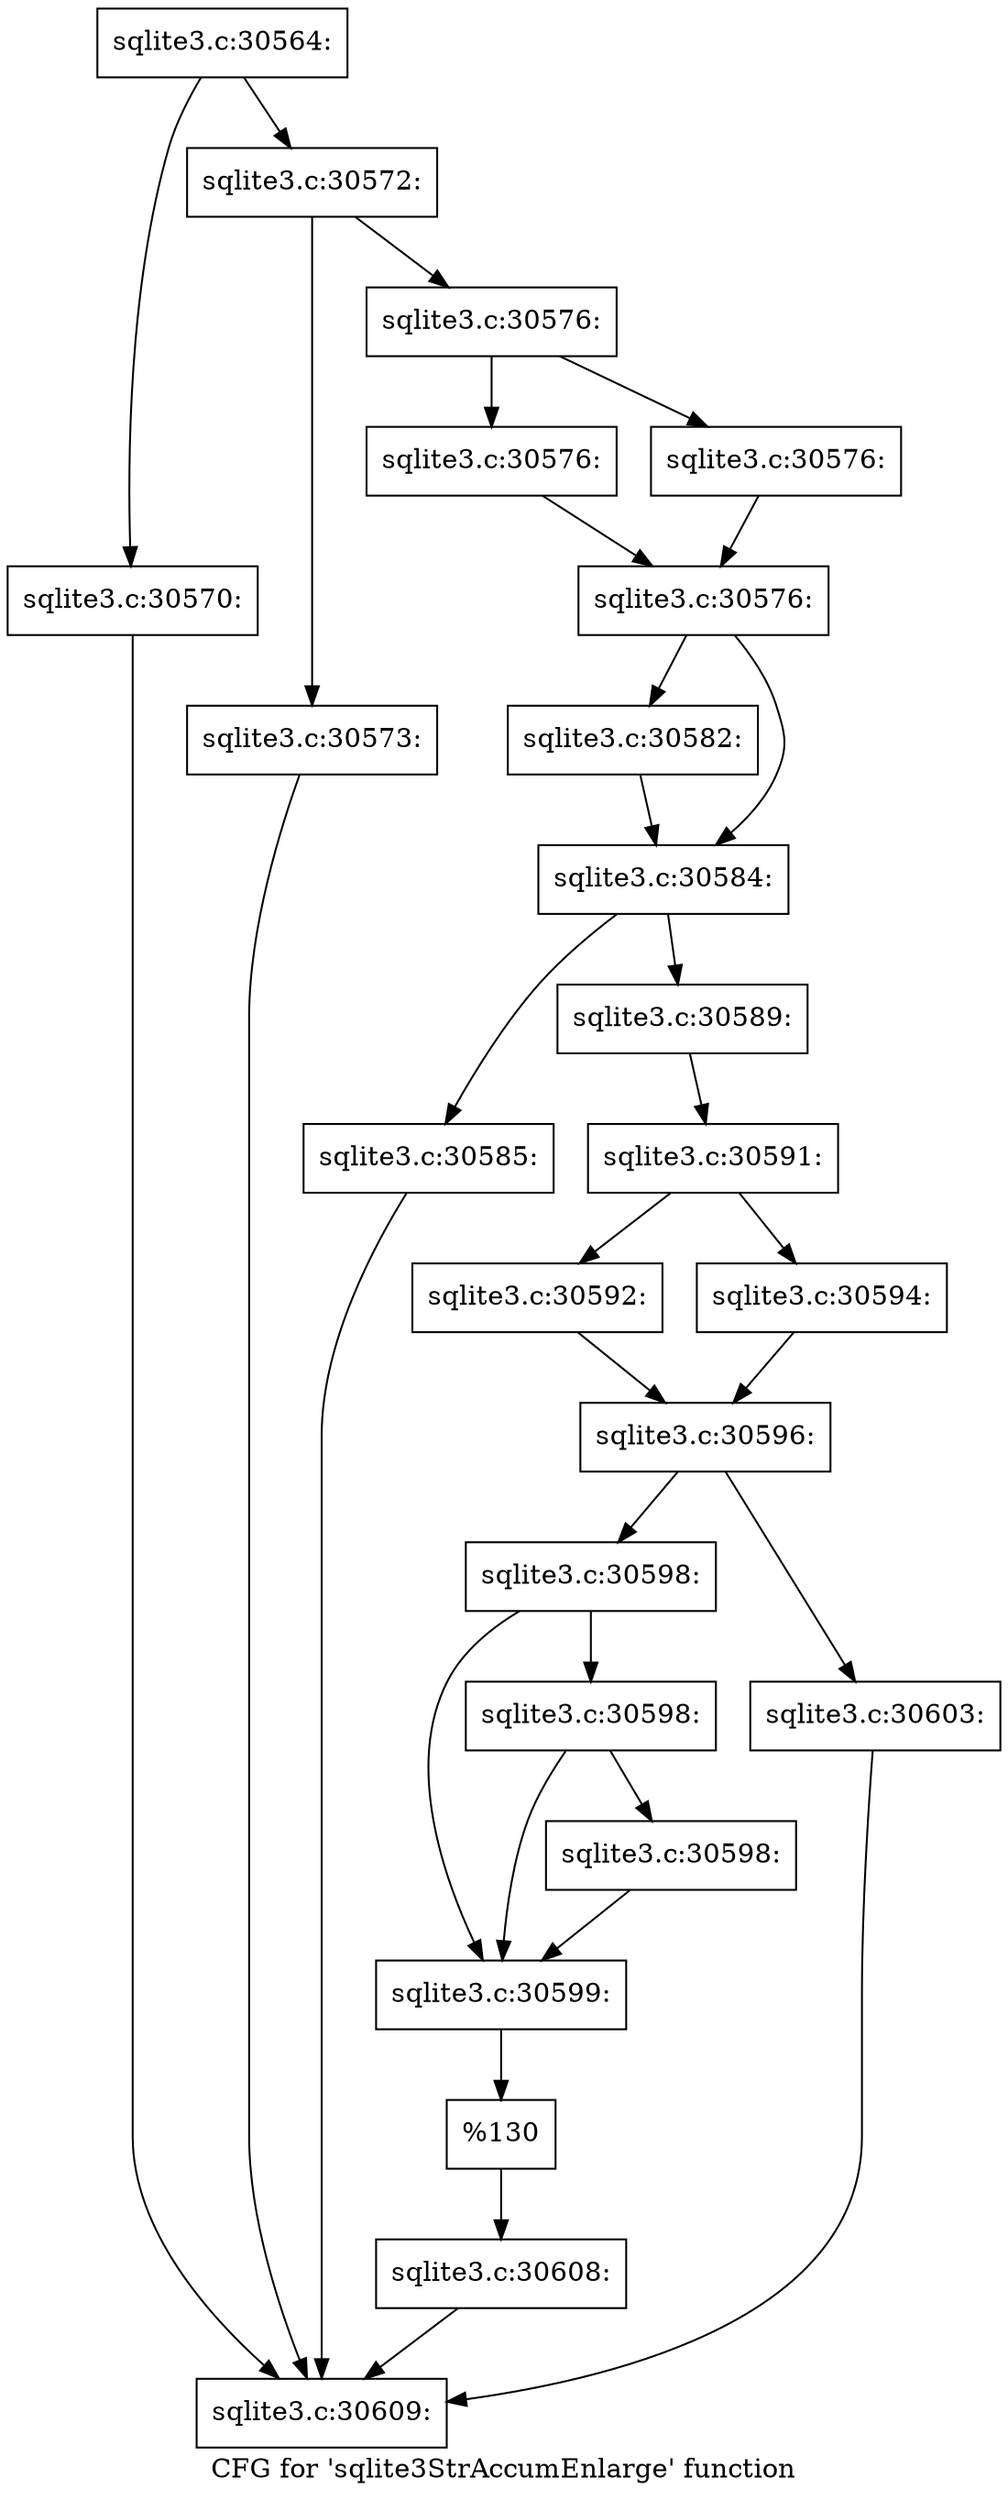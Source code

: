 digraph "CFG for 'sqlite3StrAccumEnlarge' function" {
	label="CFG for 'sqlite3StrAccumEnlarge' function";

	Node0x55c0f6fd9b40 [shape=record,label="{sqlite3.c:30564:}"];
	Node0x55c0f6fd9b40 -> Node0x55c0f6fda100;
	Node0x55c0f6fd9b40 -> Node0x55c0f6fdcb80;
	Node0x55c0f6fda100 [shape=record,label="{sqlite3.c:30570:}"];
	Node0x55c0f6fda100 -> Node0x55c0f6fd9cc0;
	Node0x55c0f6fdcb80 [shape=record,label="{sqlite3.c:30572:}"];
	Node0x55c0f6fdcb80 -> Node0x55c0f6fdd130;
	Node0x55c0f6fdcb80 -> Node0x55c0f6fdd1d0;
	Node0x55c0f6fdd130 [shape=record,label="{sqlite3.c:30573:}"];
	Node0x55c0f6fdd130 -> Node0x55c0f6fd9cc0;
	Node0x55c0f6fdd1d0 [shape=record,label="{sqlite3.c:30576:}"];
	Node0x55c0f6fdd1d0 -> Node0x55c0f6fde2c0;
	Node0x55c0f6fdd1d0 -> Node0x55c0f6fde310;
	Node0x55c0f6fde2c0 [shape=record,label="{sqlite3.c:30576:}"];
	Node0x55c0f6fde2c0 -> Node0x55c0f6fde360;
	Node0x55c0f6fde310 [shape=record,label="{sqlite3.c:30576:}"];
	Node0x55c0f6fde310 -> Node0x55c0f6fde360;
	Node0x55c0f6fde360 [shape=record,label="{sqlite3.c:30576:}"];
	Node0x55c0f6fde360 -> Node0x55c0f6fdf690;
	Node0x55c0f6fde360 -> Node0x55c0f6fdf6e0;
	Node0x55c0f6fdf690 [shape=record,label="{sqlite3.c:30582:}"];
	Node0x55c0f6fdf690 -> Node0x55c0f6fdf6e0;
	Node0x55c0f6fdf6e0 [shape=record,label="{sqlite3.c:30584:}"];
	Node0x55c0f6fdf6e0 -> Node0x55c0f6fe0550;
	Node0x55c0f6fdf6e0 -> Node0x55c0f6fe05f0;
	Node0x55c0f6fe0550 [shape=record,label="{sqlite3.c:30585:}"];
	Node0x55c0f6fe0550 -> Node0x55c0f6fd9cc0;
	Node0x55c0f6fe05f0 [shape=record,label="{sqlite3.c:30589:}"];
	Node0x55c0f6fe05f0 -> Node0x55c0f6fe05a0;
	Node0x55c0f6fe05a0 [shape=record,label="{sqlite3.c:30591:}"];
	Node0x55c0f6fe05a0 -> Node0x55c0f6fe15c0;
	Node0x55c0f6fe05a0 -> Node0x55c0f6fe1660;
	Node0x55c0f6fe15c0 [shape=record,label="{sqlite3.c:30592:}"];
	Node0x55c0f6fe15c0 -> Node0x55c0f6fe1610;
	Node0x55c0f6fe1660 [shape=record,label="{sqlite3.c:30594:}"];
	Node0x55c0f6fe1660 -> Node0x55c0f6fe1610;
	Node0x55c0f6fe1610 [shape=record,label="{sqlite3.c:30596:}"];
	Node0x55c0f6fe1610 -> Node0x55c0f536d1f0;
	Node0x55c0f6fe1610 -> Node0x55c0f6fe2b70;
	Node0x55c0f536d1f0 [shape=record,label="{sqlite3.c:30598:}"];
	Node0x55c0f536d1f0 -> Node0x55c0f6fe2ec0;
	Node0x55c0f536d1f0 -> Node0x55c0f6fe2f10;
	Node0x55c0f6fe2f10 [shape=record,label="{sqlite3.c:30598:}"];
	Node0x55c0f6fe2f10 -> Node0x55c0f6fe2e70;
	Node0x55c0f6fe2f10 -> Node0x55c0f6fe2ec0;
	Node0x55c0f6fe2e70 [shape=record,label="{sqlite3.c:30598:}"];
	Node0x55c0f6fe2e70 -> Node0x55c0f6fe2ec0;
	Node0x55c0f6fe2ec0 [shape=record,label="{sqlite3.c:30599:}"];
	Node0x55c0f6fe2ec0 -> Node0x55c0f6fe2230;
	Node0x55c0f6fe2b70 [shape=record,label="{sqlite3.c:30603:}"];
	Node0x55c0f6fe2b70 -> Node0x55c0f6fd9cc0;
	Node0x55c0f6fe2230 [shape=record,label="{%130}"];
	Node0x55c0f6fe2230 -> Node0x55c0f6fdd180;
	Node0x55c0f6fdd180 [shape=record,label="{sqlite3.c:30608:}"];
	Node0x55c0f6fdd180 -> Node0x55c0f6fd9cc0;
	Node0x55c0f6fd9cc0 [shape=record,label="{sqlite3.c:30609:}"];
}
